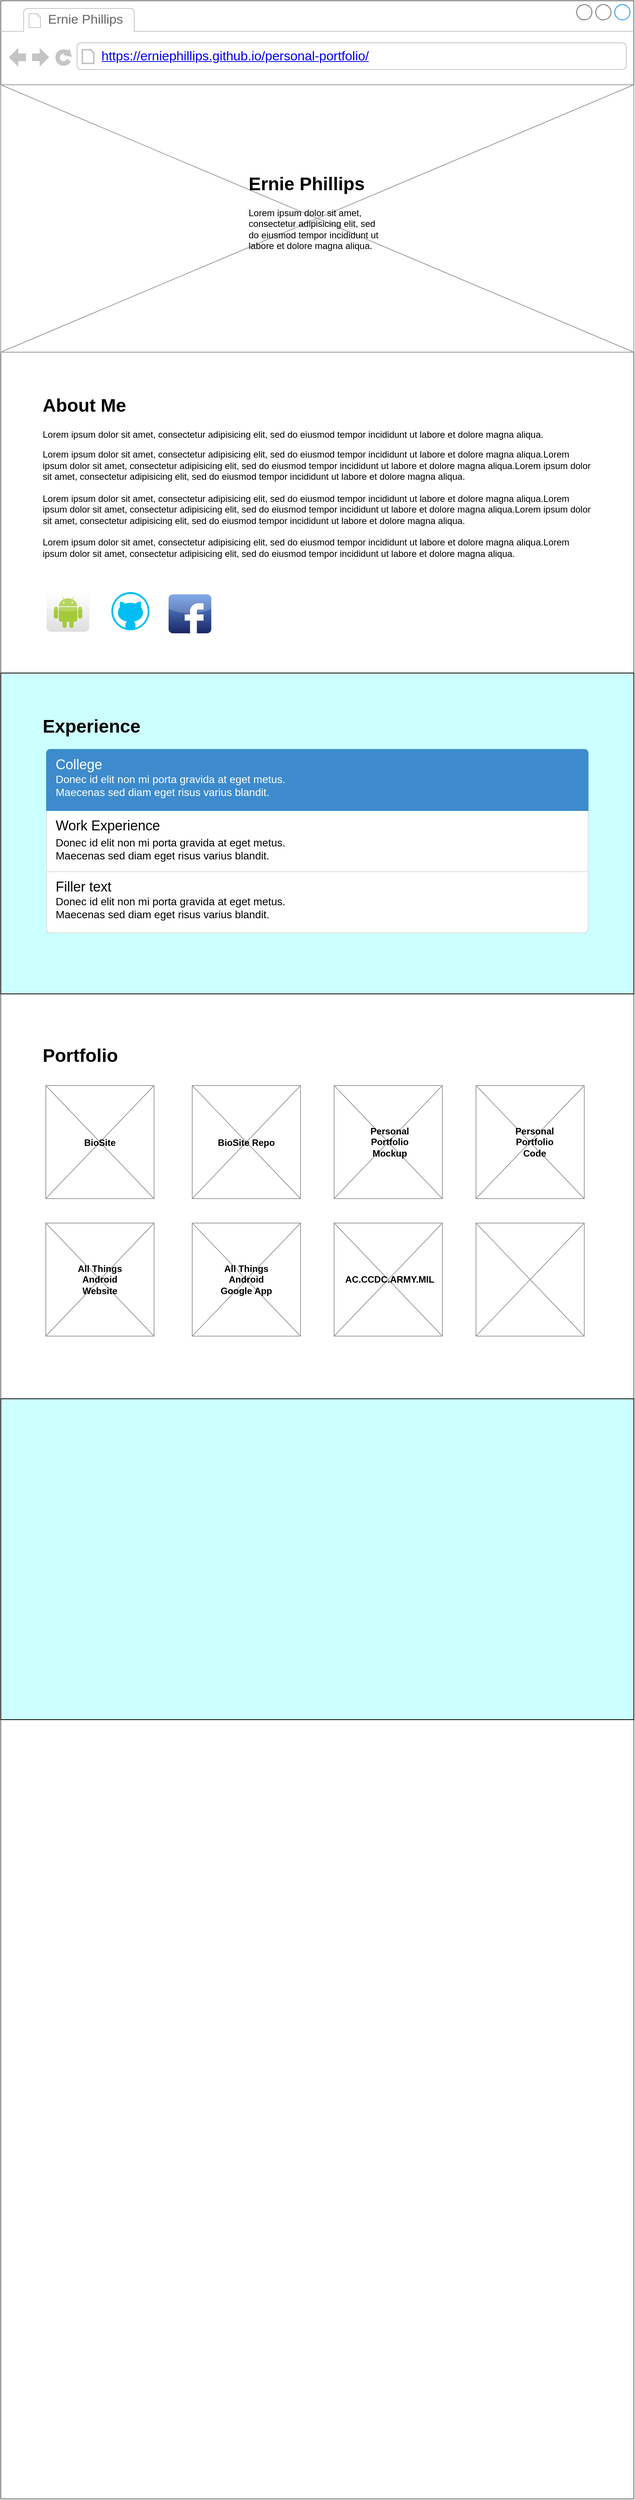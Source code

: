 <mxfile version="11.1.4" type="github"><diagram id="XvP-NfE9k2tqU_tiFjAC" name="Page-1"><mxGraphModel dx="1422" dy="715" grid="1" gridSize="10" guides="1" tooltips="1" connect="1" arrows="1" fold="1" page="1" pageScale="1" pageWidth="850" pageHeight="1100" math="0" shadow="0"><root><mxCell id="0"/><mxCell id="1" parent="0"/><mxCell id="Pns0g27VDbzkiIFMj3sT-1" value="" style="strokeWidth=1;shadow=0;dashed=0;align=center;html=1;shape=mxgraph.mockup.containers.browserWindow;rSize=0;fillColor=#ffffff;strokeColor=#666666;strokeColor2=#008cff;strokeColor3=#c4c4c4;mainText=,;recursiveResize=0;movable=0;resizable=0;rotatable=0;deletable=0;editable=0;connectable=0;" vertex="1" parent="1"><mxGeometry x="10" y="10" width="830" height="3270" as="geometry"/></mxCell><mxCell id="Pns0g27VDbzkiIFMj3sT-2" value="Ernie Phillips" style="strokeWidth=1;shadow=0;dashed=0;align=center;html=1;shape=mxgraph.mockup.containers.anchor;fontSize=17;fontColor=#666666;align=left;" vertex="1" parent="Pns0g27VDbzkiIFMj3sT-1"><mxGeometry x="60" y="12" width="110" height="26" as="geometry"/></mxCell><mxCell id="Pns0g27VDbzkiIFMj3sT-3" value="&lt;a href=&quot;https://erniephillips.github.io/personal-portfolio/&quot;&gt;https://erniephillips.github.io/personal-portfolio/&lt;/a&gt;" style="strokeWidth=1;shadow=0;dashed=0;align=center;html=1;shape=mxgraph.mockup.containers.anchor;rSize=0;fontSize=17;fontColor=#666666;align=left;" vertex="1" parent="Pns0g27VDbzkiIFMj3sT-1"><mxGeometry x="130" y="60" width="250" height="26" as="geometry"/></mxCell><mxCell id="Pns0g27VDbzkiIFMj3sT-9" value="&lt;h1&gt;About Me&lt;/h1&gt;&lt;p&gt;Lorem ipsum dolor sit amet, consectetur adipisicing elit, sed do eiusmod tempor incididunt ut labore et dolore magna aliqua.&amp;nbsp;&lt;/p&gt;Lorem ipsum dolor sit amet, consectetur adipisicing elit, sed do eiusmod tempor incididunt ut labore et dolore magna aliqua.Lorem ipsum dolor sit amet, consectetur adipisicing elit, sed do eiusmod tempor incididunt ut labore et dolore magna aliqua.Lorem ipsum dolor sit amet, consectetur adipisicing elit, sed do eiusmod tempor incididunt ut labore et dolore magna aliqua.&lt;br&gt;&lt;br&gt;Lorem ipsum dolor sit amet, consectetur adipisicing elit, sed do eiusmod tempor incididunt ut labore et dolore magna aliqua.Lorem ipsum dolor sit amet, consectetur adipisicing elit, sed do eiusmod tempor incididunt ut labore et dolore magna aliqua.Lorem ipsum dolor sit amet, consectetur adipisicing elit, sed do eiusmod tempor incididunt ut labore et dolore magna aliqua.&lt;br&gt;&lt;br&gt;Lorem ipsum dolor sit amet, consectetur adipisicing elit, sed do eiusmod tempor incididunt ut labore et dolore magna aliqua.Lorem ipsum dolor sit amet, consectetur adipisicing elit, sed do eiusmod tempor incididunt ut labore et dolore magna aliqua." style="text;html=1;strokeColor=none;fillColor=none;spacing=5;spacingTop=-20;whiteSpace=wrap;overflow=hidden;rounded=0;movable=0;resizable=0;rotatable=0;deletable=0;editable=0;connectable=0;" vertex="1" parent="Pns0g27VDbzkiIFMj3sT-1"><mxGeometry x="50" y="510" width="730" height="320" as="geometry"/></mxCell><mxCell id="Pns0g27VDbzkiIFMj3sT-10" value="" style="dashed=0;outlineConnect=0;html=1;align=center;labelPosition=center;verticalLabelPosition=bottom;verticalAlign=top;shape=mxgraph.webicons.android;fillColor=#FFFFFF;gradientColor=#DFDEDE" vertex="1" parent="Pns0g27VDbzkiIFMj3sT-1"><mxGeometry x="60" y="774" width="56" height="52" as="geometry"/></mxCell><mxCell id="Pns0g27VDbzkiIFMj3sT-11" value="" style="verticalLabelPosition=bottom;html=1;verticalAlign=top;align=center;strokeColor=none;fillColor=#00BEF2;shape=mxgraph.azure.github_code;pointerEvents=1;" vertex="1" parent="Pns0g27VDbzkiIFMj3sT-1"><mxGeometry x="145" y="774" width="50" height="50" as="geometry"/></mxCell><mxCell id="Pns0g27VDbzkiIFMj3sT-12" value="" style="dashed=0;outlineConnect=0;html=1;align=center;labelPosition=center;verticalLabelPosition=bottom;verticalAlign=top;shape=mxgraph.webicons.facebook;fillColor=#6294E4;gradientColor=#1A2665" vertex="1" parent="Pns0g27VDbzkiIFMj3sT-1"><mxGeometry x="220" y="777" width="56" height="51" as="geometry"/></mxCell><mxCell id="Pns0g27VDbzkiIFMj3sT-13" value="" style="whiteSpace=wrap;html=1;fillColor=#CCFFFF;movable=0;resizable=0;rotatable=0;deletable=0;editable=0;connectable=0;" vertex="1" parent="Pns0g27VDbzkiIFMj3sT-1"><mxGeometry y="880" width="830" height="420" as="geometry"/></mxCell><mxCell id="Pns0g27VDbzkiIFMj3sT-14" value="&lt;h1&gt;Experience&lt;/h1&gt;&lt;div&gt;&lt;br&gt;&lt;/div&gt;&lt;p&gt;&lt;/p&gt;" style="text;html=1;strokeColor=none;fillColor=none;spacing=5;spacingTop=-20;whiteSpace=wrap;overflow=hidden;rounded=0;movable=0;resizable=0;rotatable=0;deletable=0;editable=0;connectable=0;" vertex="1" parent="Pns0g27VDbzkiIFMj3sT-1"><mxGeometry x="50" y="930" width="730" height="320" as="geometry"/></mxCell><mxCell id="Pns0g27VDbzkiIFMj3sT-15" value="" style="html=1;shadow=0;dashed=0;shape=mxgraph.bootstrap.rrect;rSize=5;fillColor=#ffffff;strokeColor=#dddddd;whiteSpace=wrap;" vertex="1" parent="Pns0g27VDbzkiIFMj3sT-1"><mxGeometry x="60" y="980" width="710" height="240" as="geometry"/></mxCell><mxCell id="Pns0g27VDbzkiIFMj3sT-16" value="Donec id elit non mi porta gravida at eget metus.&#10;Maecenas sed diam eget risus varius blandit." style="strokeColor=inherit;fillColor=inherit;gradientColor=inherit;html=1;shadow=0;dashed=0;shape=mxgraph.bootstrap.rect;perimeter=none;spacingLeft=10;align=left;fontSize=14;whiteSpace=wrap;verticalAlign=bottom;spacingBottom=10;resizeWidth=1;" vertex="1" parent="Pns0g27VDbzkiIFMj3sT-15"><mxGeometry width="710" height="80" relative="1" as="geometry"><mxPoint y="80" as="offset"/></mxGeometry></mxCell><mxCell id="Pns0g27VDbzkiIFMj3sT-17" value="Work Experience" style="html=1;shadow=0;dashed=0;shape=mxgraph.bootstrap.anchor;spacingLeft=10;align=left;fontSize=18;whiteSpace=wrap;resizeWidth=1;" vertex="1" parent="Pns0g27VDbzkiIFMj3sT-16"><mxGeometry width="710" height="40" relative="1" as="geometry"/></mxCell><mxCell id="Pns0g27VDbzkiIFMj3sT-18" value="Donec id elit non mi porta gravida at eget metus.&#10;Maecenas sed diam eget risus varius blandit." style="strokeColor=inherit;fillColor=inherit;gradientColor=inherit;html=1;shadow=0;dashed=0;shape=mxgraph.bootstrap.bottomButton;rSize=5;spacingLeft=10;align=left;fontSize=14;perimeter=none;whiteSpace=wrap;verticalAlign=bottom;spacingBottom=13;resizeWidth=1;" vertex="1" parent="Pns0g27VDbzkiIFMj3sT-15"><mxGeometry y="1" width="710" height="80" relative="1" as="geometry"><mxPoint y="-80" as="offset"/></mxGeometry></mxCell><mxCell id="Pns0g27VDbzkiIFMj3sT-19" value="Filler text" style="html=1;shadow=0;dashed=0;shape=mxgraph.bootstrap.anchor;spacingLeft=10;align=left;fontSize=18;whiteSpace=wrap;resizeWidth=1;" vertex="1" parent="Pns0g27VDbzkiIFMj3sT-18"><mxGeometry width="710" height="40" relative="1" as="geometry"/></mxCell><mxCell id="Pns0g27VDbzkiIFMj3sT-20" value="Donec id elit non mi porta gravida at eget metus.&#10;Maecenas sed diam eget risus varius blandit." style="html=1;shadow=0;dashed=0;shape=mxgraph.bootstrap.topButton;rSize=5;fillColor=#3D8BCD;strokeColor=#3D8BCD;fontColor=#ffffff;spacingLeft=10;align=left;fontSize=14;perimeter=none;whiteSpace=wrap;verticalAlign=bottom;spacingBottom=13;resizeWidth=1;" vertex="1" parent="Pns0g27VDbzkiIFMj3sT-15"><mxGeometry width="710" height="80" relative="1" as="geometry"/></mxCell><mxCell id="Pns0g27VDbzkiIFMj3sT-21" value="College" style="html=1;shadow=0;dashed=0;shape=mxgraph.bootstrap.anchor;fontColor=#ffffff;spacingLeft=10;align=left;fontSize=18;whiteSpace=wrap;resizeWidth=1;" vertex="1" parent="Pns0g27VDbzkiIFMj3sT-20"><mxGeometry width="710" height="40" relative="1" as="geometry"/></mxCell><mxCell id="Pns0g27VDbzkiIFMj3sT-22" value="&lt;h1&gt;Portfolio&lt;/h1&gt;&lt;p&gt;&lt;/p&gt;" style="text;html=1;strokeColor=none;fillColor=none;spacing=5;spacingTop=-20;whiteSpace=wrap;overflow=hidden;rounded=0;movable=0;resizable=0;rotatable=0;deletable=0;editable=0;connectable=0;" vertex="1" parent="Pns0g27VDbzkiIFMj3sT-1"><mxGeometry x="50" y="1361" width="730" height="320" as="geometry"/></mxCell><mxCell id="Pns0g27VDbzkiIFMj3sT-42" value="" style="verticalLabelPosition=bottom;shadow=0;dashed=0;align=center;html=1;verticalAlign=top;strokeWidth=1;shape=mxgraph.mockup.graphics.simpleIcon;strokeColor=#999999;fillColor=#ffffff;movable=0;resizable=0;rotatable=0;deletable=0;editable=0;connectable=0;" vertex="1" parent="Pns0g27VDbzkiIFMj3sT-1"><mxGeometry x="251" y="1420" width="142" height="148" as="geometry"/></mxCell><mxCell id="Pns0g27VDbzkiIFMj3sT-45" value="" style="verticalLabelPosition=bottom;shadow=0;dashed=0;align=center;html=1;verticalAlign=top;strokeWidth=1;shape=mxgraph.mockup.graphics.simpleIcon;strokeColor=#999999;fillColor=#ffffff;movable=0;resizable=0;rotatable=0;deletable=0;editable=0;connectable=0;" vertex="1" parent="Pns0g27VDbzkiIFMj3sT-1"><mxGeometry x="59" y="1420" width="142" height="148" as="geometry"/></mxCell><mxCell id="Pns0g27VDbzkiIFMj3sT-47" value="" style="verticalLabelPosition=bottom;shadow=0;dashed=0;align=center;html=1;verticalAlign=top;strokeWidth=1;shape=mxgraph.mockup.graphics.simpleIcon;strokeColor=#999999;fillColor=#ffffff;movable=0;resizable=0;rotatable=0;deletable=0;editable=0;connectable=0;" vertex="1" parent="Pns0g27VDbzkiIFMj3sT-1"><mxGeometry x="437" y="1420" width="142" height="148" as="geometry"/></mxCell><mxCell id="Pns0g27VDbzkiIFMj3sT-46" value="" style="verticalLabelPosition=bottom;shadow=0;dashed=0;align=center;html=1;verticalAlign=top;strokeWidth=1;shape=mxgraph.mockup.graphics.simpleIcon;strokeColor=#999999;fillColor=#ffffff;movable=0;resizable=0;rotatable=0;deletable=0;editable=0;connectable=0;" vertex="1" parent="Pns0g27VDbzkiIFMj3sT-1"><mxGeometry x="623" y="1420" width="142" height="148" as="geometry"/></mxCell><mxCell id="Pns0g27VDbzkiIFMj3sT-48" value="" style="verticalLabelPosition=bottom;shadow=0;dashed=0;align=center;html=1;verticalAlign=top;strokeWidth=1;shape=mxgraph.mockup.graphics.simpleIcon;strokeColor=#999999;fillColor=#ffffff;movable=0;resizable=0;rotatable=0;deletable=0;editable=0;connectable=0;" vertex="1" parent="Pns0g27VDbzkiIFMj3sT-1"><mxGeometry x="251" y="1600" width="142" height="148" as="geometry"/></mxCell><mxCell id="Pns0g27VDbzkiIFMj3sT-49" value="" style="verticalLabelPosition=bottom;shadow=0;dashed=0;align=center;html=1;verticalAlign=top;strokeWidth=1;shape=mxgraph.mockup.graphics.simpleIcon;strokeColor=#999999;fillColor=#ffffff;movable=0;resizable=0;rotatable=0;deletable=0;editable=0;connectable=0;" vertex="1" parent="Pns0g27VDbzkiIFMj3sT-1"><mxGeometry x="59" y="1600" width="142" height="148" as="geometry"/></mxCell><mxCell id="Pns0g27VDbzkiIFMj3sT-50" value="" style="verticalLabelPosition=bottom;shadow=0;dashed=0;align=center;html=1;verticalAlign=top;strokeWidth=1;shape=mxgraph.mockup.graphics.simpleIcon;strokeColor=#999999;fillColor=#ffffff;movable=0;resizable=0;rotatable=0;deletable=0;editable=0;connectable=0;" vertex="1" parent="Pns0g27VDbzkiIFMj3sT-1"><mxGeometry x="437" y="1600" width="142" height="148" as="geometry"/></mxCell><mxCell id="Pns0g27VDbzkiIFMj3sT-51" value="" style="verticalLabelPosition=bottom;shadow=0;dashed=0;align=center;html=1;verticalAlign=top;strokeWidth=1;shape=mxgraph.mockup.graphics.simpleIcon;strokeColor=#999999;fillColor=#ffffff;movable=0;resizable=0;rotatable=0;deletable=0;editable=0;connectable=0;" vertex="1" parent="Pns0g27VDbzkiIFMj3sT-1"><mxGeometry x="623" y="1600" width="142" height="148" as="geometry"/></mxCell><mxCell id="Pns0g27VDbzkiIFMj3sT-53" value="&lt;b&gt;BioSite&lt;/b&gt;" style="text;html=1;strokeColor=none;fillColor=none;align=center;verticalAlign=middle;whiteSpace=wrap;rounded=0;" vertex="1" parent="Pns0g27VDbzkiIFMj3sT-1"><mxGeometry x="90" y="1470" width="80" height="50" as="geometry"/></mxCell><mxCell id="Pns0g27VDbzkiIFMj3sT-54" value="&lt;b&gt;BioSite Repo&lt;/b&gt;" style="text;html=1;strokeColor=none;fillColor=none;align=center;verticalAlign=middle;whiteSpace=wrap;rounded=0;" vertex="1" parent="Pns0g27VDbzkiIFMj3sT-1"><mxGeometry x="282" y="1470" width="80" height="50" as="geometry"/></mxCell><mxCell id="Pns0g27VDbzkiIFMj3sT-55" value="&lt;b&gt;Personal Portfolio Mockup&lt;/b&gt;" style="text;html=1;strokeColor=none;fillColor=none;align=center;verticalAlign=middle;whiteSpace=wrap;rounded=0;" vertex="1" parent="Pns0g27VDbzkiIFMj3sT-1"><mxGeometry x="470" y="1469" width="80" height="50" as="geometry"/></mxCell><mxCell id="Pns0g27VDbzkiIFMj3sT-56" value="&lt;b&gt;Personal Portfolio Code&lt;/b&gt;" style="text;html=1;strokeColor=none;fillColor=none;align=center;verticalAlign=middle;whiteSpace=wrap;rounded=0;" vertex="1" parent="Pns0g27VDbzkiIFMj3sT-1"><mxGeometry x="660" y="1469" width="80" height="50" as="geometry"/></mxCell><mxCell id="Pns0g27VDbzkiIFMj3sT-57" value="&lt;b&gt;All Things Android Website&lt;/b&gt;" style="text;html=1;strokeColor=none;fillColor=none;align=center;verticalAlign=middle;whiteSpace=wrap;rounded=0;" vertex="1" parent="Pns0g27VDbzkiIFMj3sT-1"><mxGeometry x="90" y="1649" width="80" height="50" as="geometry"/></mxCell><mxCell id="Pns0g27VDbzkiIFMj3sT-58" value="&lt;b&gt;All Things Android Google App&lt;/b&gt;" style="text;html=1;strokeColor=none;fillColor=none;align=center;verticalAlign=middle;whiteSpace=wrap;rounded=0;" vertex="1" parent="Pns0g27VDbzkiIFMj3sT-1"><mxGeometry x="282" y="1649" width="80" height="50" as="geometry"/></mxCell><mxCell id="Pns0g27VDbzkiIFMj3sT-59" value="&lt;b&gt;AC.CCDC.ARMY.MIL&lt;/b&gt;" style="text;html=1;strokeColor=none;fillColor=none;align=center;verticalAlign=middle;whiteSpace=wrap;rounded=0;" vertex="1" parent="Pns0g27VDbzkiIFMj3sT-1"><mxGeometry x="440" y="1649" width="140" height="50" as="geometry"/></mxCell><mxCell id="Pns0g27VDbzkiIFMj3sT-60" value="" style="whiteSpace=wrap;html=1;fillColor=#CCFFFF;movable=0;resizable=0;rotatable=0;deletable=0;editable=0;connectable=0;" vertex="1" parent="Pns0g27VDbzkiIFMj3sT-1"><mxGeometry y="1830" width="830" height="420" as="geometry"/></mxCell><mxCell id="Pns0g27VDbzkiIFMj3sT-7" value="" style="verticalLabelPosition=bottom;shadow=0;dashed=0;align=center;html=1;verticalAlign=top;strokeWidth=1;shape=mxgraph.mockup.graphics.simpleIcon;strokeColor=#999999;fillColor=#ffffff;movable=0;resizable=0;rotatable=0;deletable=0;editable=0;connectable=0;" vertex="1" parent="1"><mxGeometry x="10" y="120" width="830" height="350" as="geometry"/></mxCell><mxCell id="Pns0g27VDbzkiIFMj3sT-8" value="&lt;h1&gt;Ernie Phillips&lt;/h1&gt;&lt;p&gt;Lorem ipsum dolor sit amet, consectetur adipisicing elit, sed do eiusmod tempor incididunt ut labore et dolore magna aliqua.&lt;/p&gt;" style="text;html=1;strokeColor=none;fillColor=none;spacing=5;spacingTop=-20;whiteSpace=wrap;overflow=hidden;rounded=0;" vertex="1" parent="1"><mxGeometry x="330" y="230" width="190" height="120" as="geometry"/></mxCell></root></mxGraphModel></diagram></mxfile>